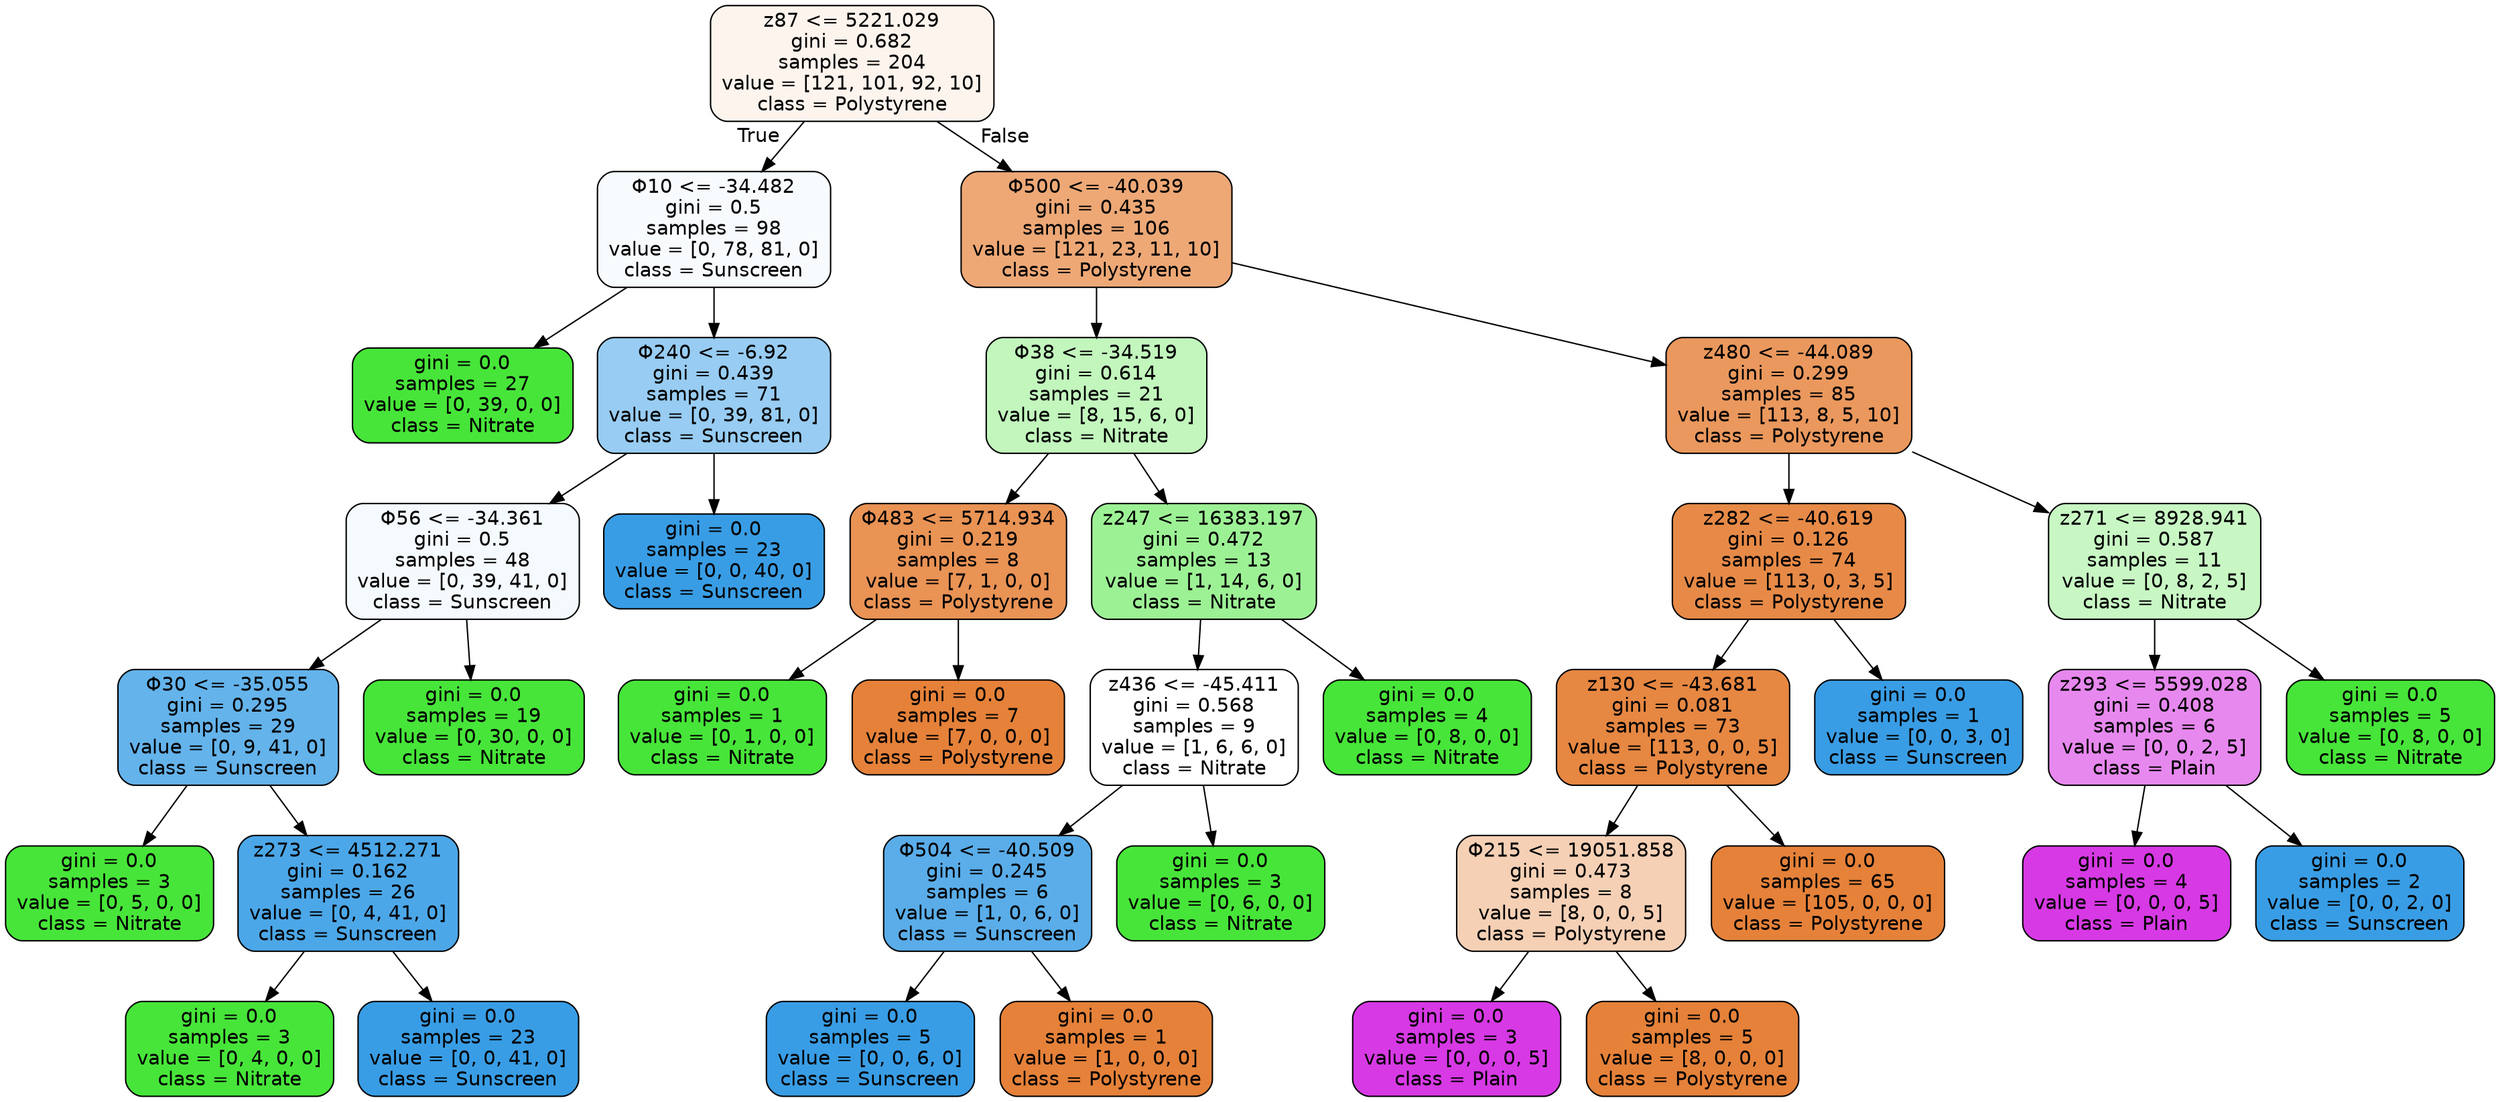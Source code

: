 digraph Tree {
node [shape=box, style="filled, rounded", color="black", fontname="helvetica"] ;
edge [fontname="helvetica"] ;
0 [label="z87 <= 5221.029\ngini = 0.682\nsamples = 204\nvalue = [121, 101, 92, 10]\nclass = Polystyrene", fillcolor="#fdf4ed"] ;
1 [label="Φ10 <= -34.482\ngini = 0.5\nsamples = 98\nvalue = [0, 78, 81, 0]\nclass = Sunscreen", fillcolor="#f8fbfe"] ;
0 -> 1 [labeldistance=2.5, labelangle=45, headlabel="True"] ;
2 [label="gini = 0.0\nsamples = 27\nvalue = [0, 39, 0, 0]\nclass = Nitrate", fillcolor="#47e539"] ;
1 -> 2 ;
3 [label="Φ240 <= -6.92\ngini = 0.439\nsamples = 71\nvalue = [0, 39, 81, 0]\nclass = Sunscreen", fillcolor="#98ccf2"] ;
1 -> 3 ;
4 [label="Φ56 <= -34.361\ngini = 0.5\nsamples = 48\nvalue = [0, 39, 41, 0]\nclass = Sunscreen", fillcolor="#f5fafe"] ;
3 -> 4 ;
5 [label="Φ30 <= -35.055\ngini = 0.295\nsamples = 29\nvalue = [0, 9, 41, 0]\nclass = Sunscreen", fillcolor="#64b3eb"] ;
4 -> 5 ;
6 [label="gini = 0.0\nsamples = 3\nvalue = [0, 5, 0, 0]\nclass = Nitrate", fillcolor="#47e539"] ;
5 -> 6 ;
7 [label="z273 <= 4512.271\ngini = 0.162\nsamples = 26\nvalue = [0, 4, 41, 0]\nclass = Sunscreen", fillcolor="#4ca7e8"] ;
5 -> 7 ;
8 [label="gini = 0.0\nsamples = 3\nvalue = [0, 4, 0, 0]\nclass = Nitrate", fillcolor="#47e539"] ;
7 -> 8 ;
9 [label="gini = 0.0\nsamples = 23\nvalue = [0, 0, 41, 0]\nclass = Sunscreen", fillcolor="#399de5"] ;
7 -> 9 ;
10 [label="gini = 0.0\nsamples = 19\nvalue = [0, 30, 0, 0]\nclass = Nitrate", fillcolor="#47e539"] ;
4 -> 10 ;
11 [label="gini = 0.0\nsamples = 23\nvalue = [0, 0, 40, 0]\nclass = Sunscreen", fillcolor="#399de5"] ;
3 -> 11 ;
12 [label="Φ500 <= -40.039\ngini = 0.435\nsamples = 106\nvalue = [121, 23, 11, 10]\nclass = Polystyrene", fillcolor="#eda876"] ;
0 -> 12 [labeldistance=2.5, labelangle=-45, headlabel="False"] ;
13 [label="Φ38 <= -34.519\ngini = 0.614\nsamples = 21\nvalue = [8, 15, 6, 0]\nclass = Nitrate", fillcolor="#c2f6bd"] ;
12 -> 13 ;
14 [label="Φ483 <= 5714.934\ngini = 0.219\nsamples = 8\nvalue = [7, 1, 0, 0]\nclass = Polystyrene", fillcolor="#e99355"] ;
13 -> 14 ;
15 [label="gini = 0.0\nsamples = 1\nvalue = [0, 1, 0, 0]\nclass = Nitrate", fillcolor="#47e539"] ;
14 -> 15 ;
16 [label="gini = 0.0\nsamples = 7\nvalue = [7, 0, 0, 0]\nclass = Polystyrene", fillcolor="#e58139"] ;
14 -> 16 ;
17 [label="z247 <= 16383.197\ngini = 0.472\nsamples = 13\nvalue = [1, 14, 6, 0]\nclass = Nitrate", fillcolor="#9df195"] ;
13 -> 17 ;
18 [label="z436 <= -45.411\ngini = 0.568\nsamples = 9\nvalue = [1, 6, 6, 0]\nclass = Nitrate", fillcolor="#ffffff"] ;
17 -> 18 ;
19 [label="Φ504 <= -40.509\ngini = 0.245\nsamples = 6\nvalue = [1, 0, 6, 0]\nclass = Sunscreen", fillcolor="#5aade9"] ;
18 -> 19 ;
20 [label="gini = 0.0\nsamples = 5\nvalue = [0, 0, 6, 0]\nclass = Sunscreen", fillcolor="#399de5"] ;
19 -> 20 ;
21 [label="gini = 0.0\nsamples = 1\nvalue = [1, 0, 0, 0]\nclass = Polystyrene", fillcolor="#e58139"] ;
19 -> 21 ;
22 [label="gini = 0.0\nsamples = 3\nvalue = [0, 6, 0, 0]\nclass = Nitrate", fillcolor="#47e539"] ;
18 -> 22 ;
23 [label="gini = 0.0\nsamples = 4\nvalue = [0, 8, 0, 0]\nclass = Nitrate", fillcolor="#47e539"] ;
17 -> 23 ;
24 [label="z480 <= -44.089\ngini = 0.299\nsamples = 85\nvalue = [113, 8, 5, 10]\nclass = Polystyrene", fillcolor="#ea985d"] ;
12 -> 24 ;
25 [label="z282 <= -40.619\ngini = 0.126\nsamples = 74\nvalue = [113, 0, 3, 5]\nclass = Polystyrene", fillcolor="#e78a47"] ;
24 -> 25 ;
26 [label="z130 <= -43.681\ngini = 0.081\nsamples = 73\nvalue = [113, 0, 0, 5]\nclass = Polystyrene", fillcolor="#e68742"] ;
25 -> 26 ;
27 [label="Φ215 <= 19051.858\ngini = 0.473\nsamples = 8\nvalue = [8, 0, 0, 5]\nclass = Polystyrene", fillcolor="#f5d0b5"] ;
26 -> 27 ;
28 [label="gini = 0.0\nsamples = 3\nvalue = [0, 0, 0, 5]\nclass = Plain", fillcolor="#d739e5"] ;
27 -> 28 ;
29 [label="gini = 0.0\nsamples = 5\nvalue = [8, 0, 0, 0]\nclass = Polystyrene", fillcolor="#e58139"] ;
27 -> 29 ;
30 [label="gini = 0.0\nsamples = 65\nvalue = [105, 0, 0, 0]\nclass = Polystyrene", fillcolor="#e58139"] ;
26 -> 30 ;
31 [label="gini = 0.0\nsamples = 1\nvalue = [0, 0, 3, 0]\nclass = Sunscreen", fillcolor="#399de5"] ;
25 -> 31 ;
32 [label="z271 <= 8928.941\ngini = 0.587\nsamples = 11\nvalue = [0, 8, 2, 5]\nclass = Nitrate", fillcolor="#c8f7c4"] ;
24 -> 32 ;
33 [label="z293 <= 5599.028\ngini = 0.408\nsamples = 6\nvalue = [0, 0, 2, 5]\nclass = Plain", fillcolor="#e788ef"] ;
32 -> 33 ;
34 [label="gini = 0.0\nsamples = 4\nvalue = [0, 0, 0, 5]\nclass = Plain", fillcolor="#d739e5"] ;
33 -> 34 ;
35 [label="gini = 0.0\nsamples = 2\nvalue = [0, 0, 2, 0]\nclass = Sunscreen", fillcolor="#399de5"] ;
33 -> 35 ;
36 [label="gini = 0.0\nsamples = 5\nvalue = [0, 8, 0, 0]\nclass = Nitrate", fillcolor="#47e539"] ;
32 -> 36 ;
}
